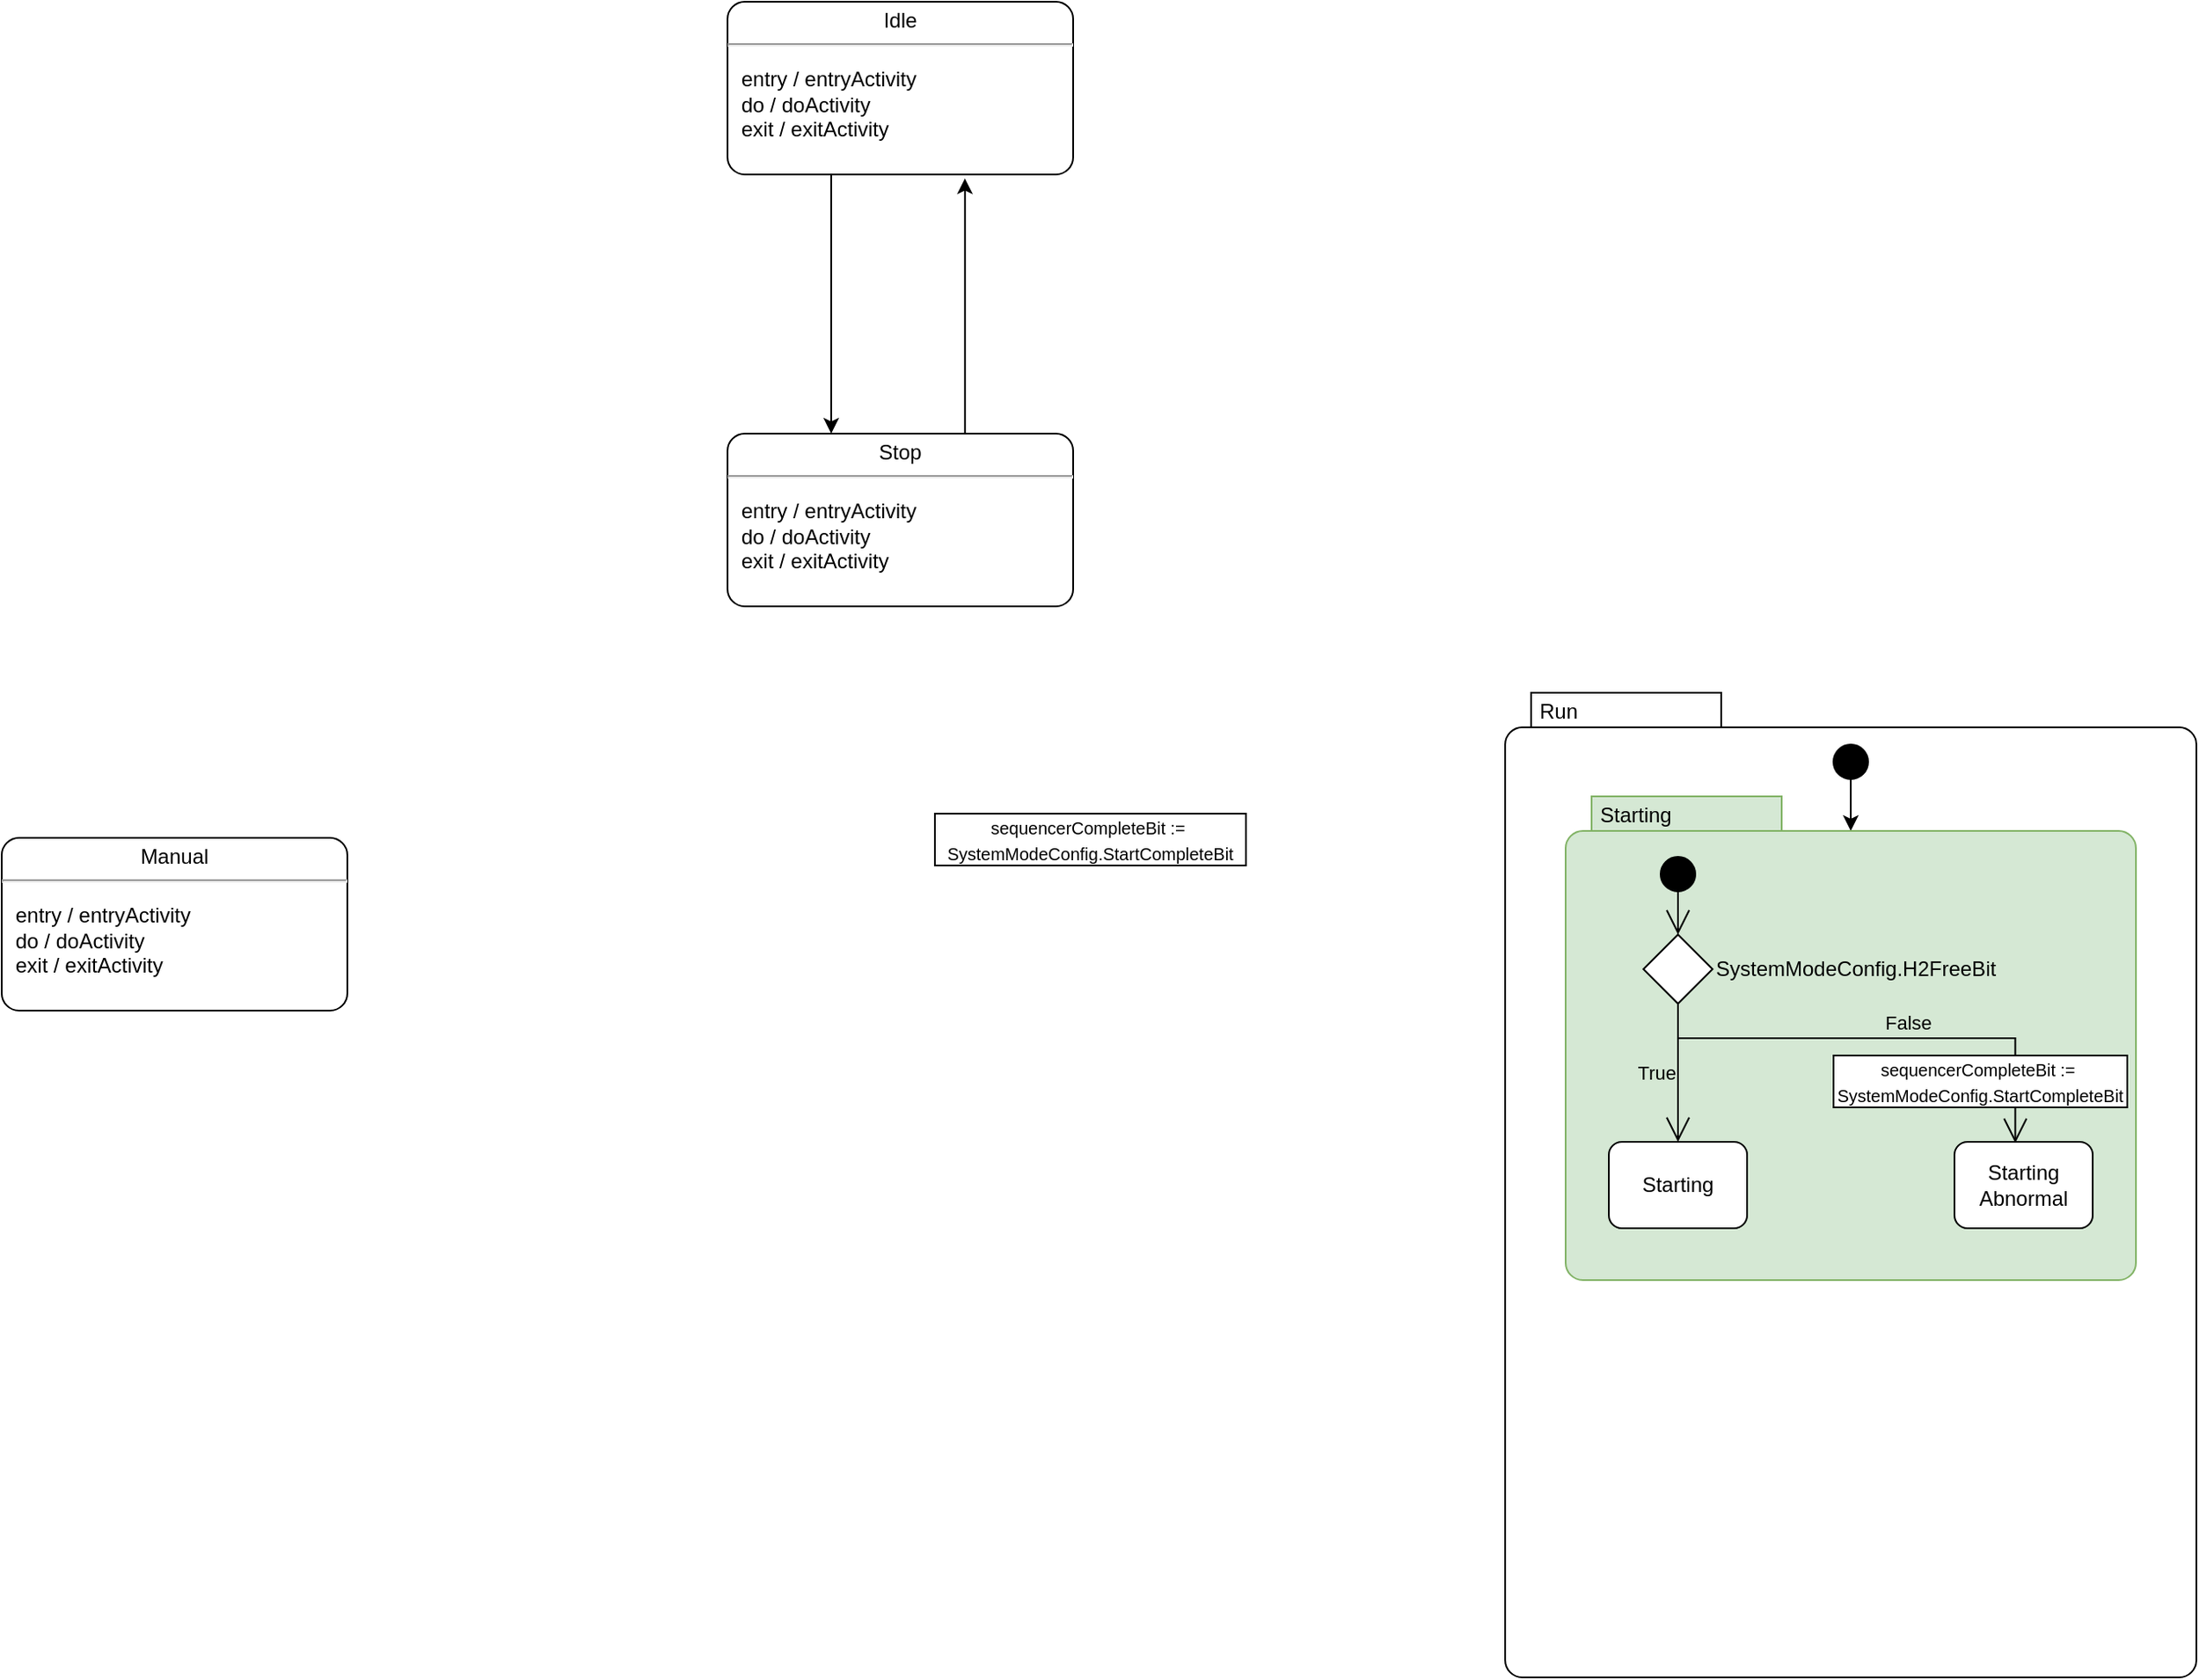 <mxfile version="21.3.3" type="github">
  <diagram name="EUVZen2_MasterControl" id="aRWuPLPbD0P6hnuitFRy">
    <mxGraphModel dx="1603" dy="902" grid="1" gridSize="10" guides="1" tooltips="1" connect="1" arrows="1" fold="1" page="1" pageScale="1" pageWidth="1654" pageHeight="1169" math="0" shadow="0">
      <root>
        <mxCell id="0" />
        <mxCell id="1" parent="0" />
        <mxCell id="v2Gu4QRPl49qxJ3eNygw-14" value="" style="edgeStyle=orthogonalEdgeStyle;rounded=0;orthogonalLoop=1;jettySize=auto;html=1;exitX=0.29;exitY=0.991;exitDx=0;exitDy=0;exitPerimeter=0;" edge="1" parent="1" source="v2Gu4QRPl49qxJ3eNygw-4" target="v2Gu4QRPl49qxJ3eNygw-6">
          <mxGeometry relative="1" as="geometry">
            <mxPoint x="757" y="340" as="targetPoint" />
            <Array as="points">
              <mxPoint x="760" y="199" />
            </Array>
          </mxGeometry>
        </mxCell>
        <mxCell id="v2Gu4QRPl49qxJ3eNygw-4" value="&lt;p style=&quot;margin:0px;margin-top:4px;text-align:center;&quot;&gt;Idle&lt;/p&gt;&lt;hr&gt;&lt;p&gt;&lt;/p&gt;&lt;p style=&quot;margin:0px;margin-left:8px;text-align:left;&quot;&gt;entry / entryActivity&lt;br&gt;do / doActivity&lt;br&gt;exit / exitActivity&lt;/p&gt;" style="shape=mxgraph.sysml.simpleState;html=1;overflow=fill;whiteSpace=wrap;align=center;" vertex="1" parent="1">
          <mxGeometry x="700" y="100" width="200" height="100" as="geometry" />
        </mxCell>
        <mxCell id="v2Gu4QRPl49qxJ3eNygw-5" value="&lt;p style=&quot;margin:0px;margin-top:4px;text-align:center;&quot;&gt;Manual&lt;/p&gt;&lt;hr&gt;&lt;p&gt;&lt;/p&gt;&lt;p style=&quot;margin:0px;margin-left:8px;text-align:left;&quot;&gt;entry / entryActivity&lt;br&gt;do / doActivity&lt;br&gt;exit / exitActivity&lt;/p&gt;" style="shape=mxgraph.sysml.simpleState;html=1;overflow=fill;whiteSpace=wrap;align=center;" vertex="1" parent="1">
          <mxGeometry x="280" y="584" width="200" height="100" as="geometry" />
        </mxCell>
        <mxCell id="v2Gu4QRPl49qxJ3eNygw-15" style="edgeStyle=orthogonalEdgeStyle;rounded=0;orthogonalLoop=1;jettySize=auto;html=1;entryX=0.687;entryY=1.023;entryDx=0;entryDy=0;entryPerimeter=0;exitX=0.687;exitY=0.001;exitDx=0;exitDy=0;exitPerimeter=0;" edge="1" parent="1" source="v2Gu4QRPl49qxJ3eNygw-6" target="v2Gu4QRPl49qxJ3eNygw-4">
          <mxGeometry relative="1" as="geometry" />
        </mxCell>
        <mxCell id="v2Gu4QRPl49qxJ3eNygw-6" value="&lt;p style=&quot;margin:0px;margin-top:4px;text-align:center;&quot;&gt;Stop&lt;/p&gt;&lt;hr&gt;&lt;p&gt;&lt;/p&gt;&lt;p style=&quot;margin:0px;margin-left:8px;text-align:left;&quot;&gt;entry / entryActivity&lt;br&gt;do / doActivity&lt;br&gt;exit / exitActivity&lt;/p&gt;" style="shape=mxgraph.sysml.simpleState;html=1;overflow=fill;whiteSpace=wrap;align=center;" vertex="1" parent="1">
          <mxGeometry x="700" y="350" width="200" height="100" as="geometry" />
        </mxCell>
        <mxCell id="v2Gu4QRPl49qxJ3eNygw-7" value="Run" style="shape=mxgraph.sysml.compState;align=left;verticalAlign=top;spacingTop=-3;spacingLeft=18;strokeWidth=1;recursiveResize=0;html=1;" vertex="1" parent="1">
          <mxGeometry x="1150" y="500" width="400" height="570" as="geometry" />
        </mxCell>
        <mxCell id="v2Gu4QRPl49qxJ3eNygw-70" value="" style="edgeStyle=orthogonalEdgeStyle;rounded=0;orthogonalLoop=1;jettySize=auto;html=1;entryX=0.5;entryY=0;entryDx=0;entryDy=20;entryPerimeter=0;" edge="1" parent="v2Gu4QRPl49qxJ3eNygw-7" source="v2Gu4QRPl49qxJ3eNygw-8" target="v2Gu4QRPl49qxJ3eNygw-17">
          <mxGeometry relative="1" as="geometry" />
        </mxCell>
        <mxCell id="v2Gu4QRPl49qxJ3eNygw-8" value="" style="shape=ellipse;html=1;fillColor=strokeColor;verticalLabelPosition=bottom;labelBackgroundColor=#ffffff;verticalAlign=top;" vertex="1" parent="v2Gu4QRPl49qxJ3eNygw-7">
          <mxGeometry x="190" y="30" width="20" height="20" as="geometry" />
        </mxCell>
        <mxCell id="v2Gu4QRPl49qxJ3eNygw-17" value="Starting" style="shape=mxgraph.sysml.compState;align=left;verticalAlign=top;spacingTop=-3;spacingLeft=18;strokeWidth=1;recursiveResize=0;html=1;fillColor=#d5e8d4;strokeColor=#82b366;" vertex="1" parent="v2Gu4QRPl49qxJ3eNygw-7">
          <mxGeometry x="35" y="60" width="330" height="280" as="geometry" />
        </mxCell>
        <mxCell id="v2Gu4QRPl49qxJ3eNygw-18" value="" style="shape=ellipse;html=1;fillColor=strokeColor;verticalLabelPosition=bottom;labelBackgroundColor=#ffffff;verticalAlign=top;" vertex="1" parent="v2Gu4QRPl49qxJ3eNygw-17">
          <mxGeometry x="55" y="35" width="20" height="20" as="geometry" />
        </mxCell>
        <mxCell id="v2Gu4QRPl49qxJ3eNygw-51" value="SystemModeConfig.H2FreeBit" style="shape=rhombus;html=1;labelPosition=right;align=left;verticalAlign=middle" vertex="1" parent="v2Gu4QRPl49qxJ3eNygw-17">
          <mxGeometry x="45" y="80" width="40" height="40" as="geometry" />
        </mxCell>
        <mxCell id="v2Gu4QRPl49qxJ3eNygw-52" value="" style="edgeStyle=elbowEdgeStyle;html=1;elbow=horizontal;align=right;verticalAlign=bottom;rounded=0;labelBackgroundColor=none;endArrow=open;endSize=12;" edge="1" target="v2Gu4QRPl49qxJ3eNygw-51" parent="v2Gu4QRPl49qxJ3eNygw-17">
          <mxGeometry relative="1" as="geometry">
            <mxPoint x="65" y="60" as="sourcePoint" />
            <Array as="points">
              <mxPoint x="65" y="50" />
            </Array>
          </mxGeometry>
        </mxCell>
        <mxCell id="v2Gu4QRPl49qxJ3eNygw-53" value="True" style="edgeStyle=elbowEdgeStyle;html=1;elbow=vertical;align=right;endArrow=open;rounded=0;labelBackgroundColor=none;endSize=12;" edge="1" source="v2Gu4QRPl49qxJ3eNygw-51" parent="v2Gu4QRPl49qxJ3eNygw-17" target="v2Gu4QRPl49qxJ3eNygw-55">
          <mxGeometry relative="1" as="geometry">
            <mxPoint x="65" y="160" as="targetPoint" />
            <mxPoint as="offset" />
          </mxGeometry>
        </mxCell>
        <mxCell id="v2Gu4QRPl49qxJ3eNygw-54" value="False" style="edgeStyle=elbowEdgeStyle;html=1;elbow=vertical;align=left;endArrow=open;rounded=0;labelBackgroundColor=none;verticalAlign=bottom;endSize=12;entryX=0.44;entryY=0.012;entryDx=0;entryDy=0;entryPerimeter=0;" edge="1" source="v2Gu4QRPl49qxJ3eNygw-51" parent="v2Gu4QRPl49qxJ3eNygw-17" target="v2Gu4QRPl49qxJ3eNygw-56">
          <mxGeometry relative="1" as="geometry">
            <mxPoint x="195" y="160" as="targetPoint" />
            <Array as="points">
              <mxPoint x="130" y="140" />
            </Array>
          </mxGeometry>
        </mxCell>
        <mxCell id="v2Gu4QRPl49qxJ3eNygw-55" value="Starting" style="shape=rect;rounded=1;html=1;whiteSpace=wrap;align=center;" vertex="1" parent="v2Gu4QRPl49qxJ3eNygw-17">
          <mxGeometry x="25" y="200" width="80" height="50" as="geometry" />
        </mxCell>
        <mxCell id="v2Gu4QRPl49qxJ3eNygw-56" value="Starting&lt;br&gt;Abnormal" style="shape=rect;rounded=1;html=1;whiteSpace=wrap;align=center;" vertex="1" parent="v2Gu4QRPl49qxJ3eNygw-17">
          <mxGeometry x="225" y="200" width="80" height="50" as="geometry" />
        </mxCell>
        <mxCell id="v2Gu4QRPl49qxJ3eNygw-73" value="&lt;font style=&quot;font-size: 10px;&quot;&gt;sequencerCompleteBit&amp;nbsp;:=&amp;nbsp;&lt;br&gt;SystemModeConfig.StartCompleteBit&lt;/font&gt;" style="shape=rect;html=1;whiteSpace=wrap;align=center;" vertex="1" parent="v2Gu4QRPl49qxJ3eNygw-17">
          <mxGeometry x="155" y="150" width="170" height="30" as="geometry" />
        </mxCell>
        <mxCell id="v2Gu4QRPl49qxJ3eNygw-66" value="&lt;font style=&quot;font-size: 10px;&quot;&gt;sequencerCompleteBit&amp;nbsp;:=&amp;nbsp;&lt;br&gt;SystemModeConfig.StartCompleteBit&lt;/font&gt;" style="shape=rect;html=1;whiteSpace=wrap;align=center;" vertex="1" parent="1">
          <mxGeometry x="820" y="570" width="180" height="30" as="geometry" />
        </mxCell>
      </root>
    </mxGraphModel>
  </diagram>
</mxfile>
